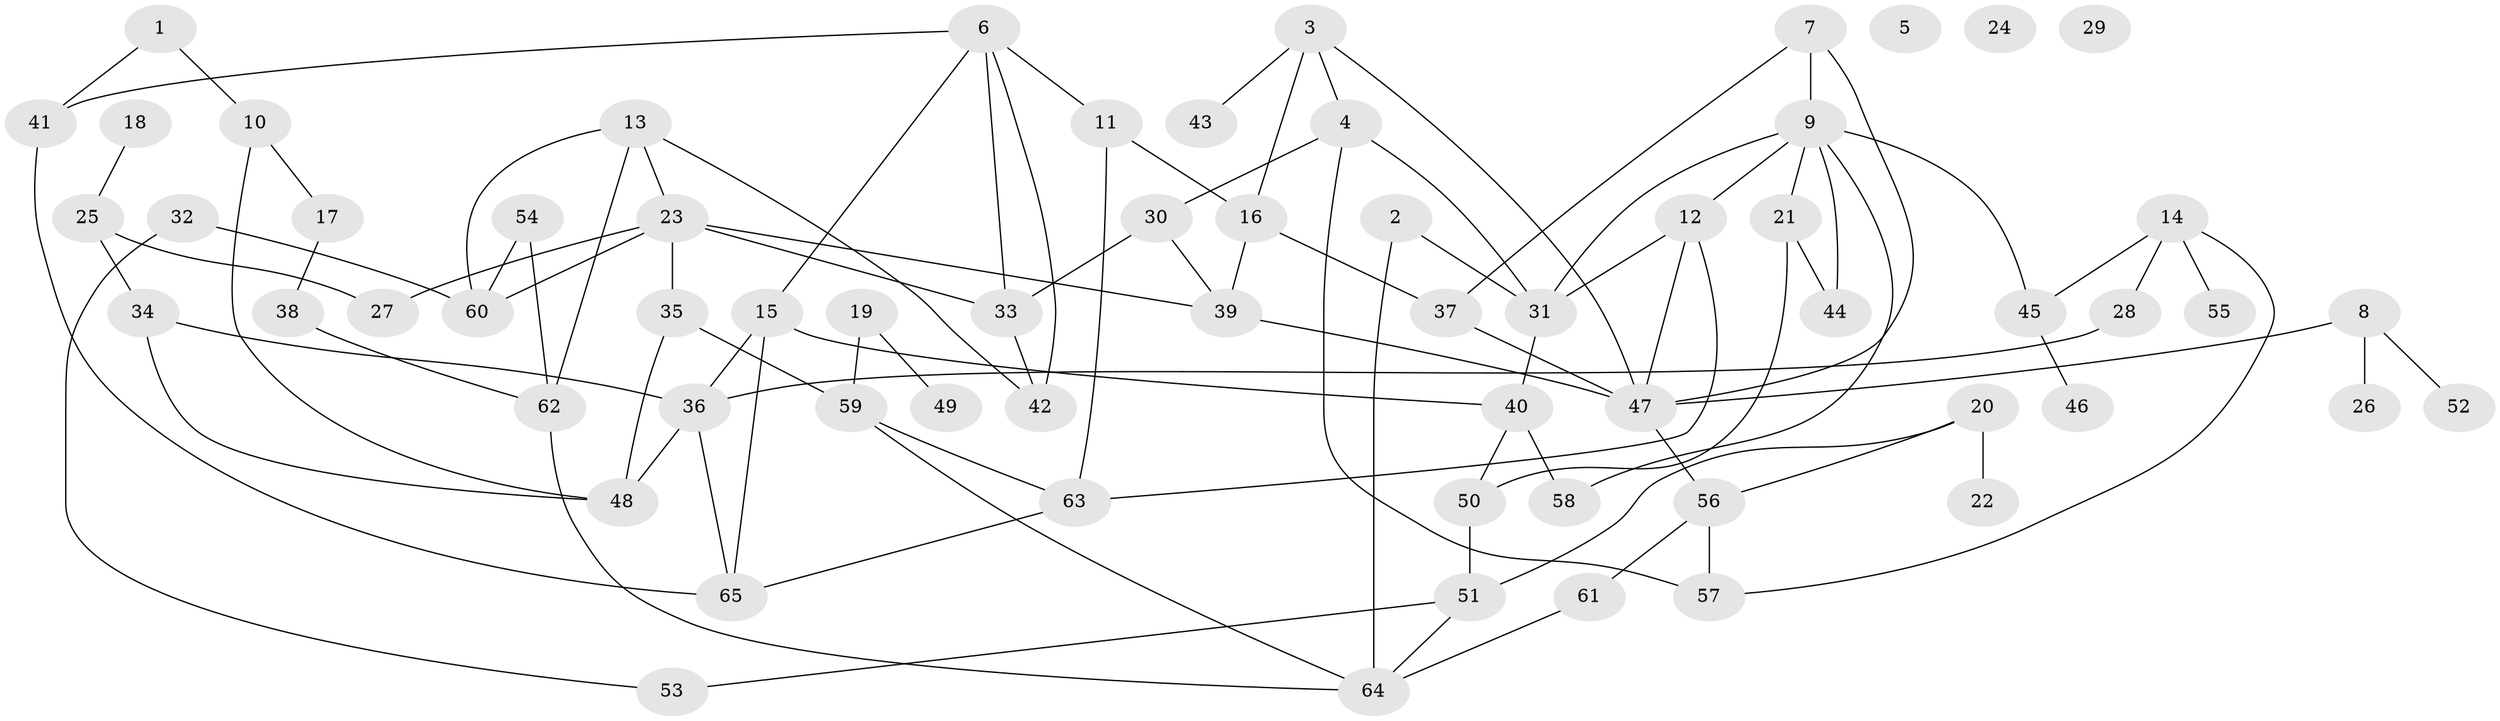// Generated by graph-tools (version 1.1) at 2025/33/03/09/25 02:33:37]
// undirected, 65 vertices, 97 edges
graph export_dot {
graph [start="1"]
  node [color=gray90,style=filled];
  1;
  2;
  3;
  4;
  5;
  6;
  7;
  8;
  9;
  10;
  11;
  12;
  13;
  14;
  15;
  16;
  17;
  18;
  19;
  20;
  21;
  22;
  23;
  24;
  25;
  26;
  27;
  28;
  29;
  30;
  31;
  32;
  33;
  34;
  35;
  36;
  37;
  38;
  39;
  40;
  41;
  42;
  43;
  44;
  45;
  46;
  47;
  48;
  49;
  50;
  51;
  52;
  53;
  54;
  55;
  56;
  57;
  58;
  59;
  60;
  61;
  62;
  63;
  64;
  65;
  1 -- 10;
  1 -- 41;
  2 -- 31;
  2 -- 64;
  3 -- 4;
  3 -- 16;
  3 -- 43;
  3 -- 47;
  4 -- 30;
  4 -- 31;
  4 -- 57;
  6 -- 11;
  6 -- 15;
  6 -- 33;
  6 -- 41;
  6 -- 42;
  7 -- 9;
  7 -- 37;
  7 -- 47;
  8 -- 26;
  8 -- 47;
  8 -- 52;
  9 -- 12;
  9 -- 21;
  9 -- 31;
  9 -- 44;
  9 -- 45;
  9 -- 58;
  10 -- 17;
  10 -- 48;
  11 -- 16;
  11 -- 63;
  12 -- 31;
  12 -- 47;
  12 -- 63;
  13 -- 23;
  13 -- 42;
  13 -- 60;
  13 -- 62;
  14 -- 28;
  14 -- 45;
  14 -- 55;
  14 -- 57;
  15 -- 36;
  15 -- 40;
  15 -- 65;
  16 -- 37;
  16 -- 39;
  17 -- 38;
  18 -- 25;
  19 -- 49;
  19 -- 59;
  20 -- 22;
  20 -- 51;
  20 -- 56;
  21 -- 44;
  21 -- 50;
  23 -- 27;
  23 -- 33;
  23 -- 35;
  23 -- 39;
  23 -- 60;
  25 -- 27;
  25 -- 34;
  28 -- 36;
  30 -- 33;
  30 -- 39;
  31 -- 40;
  32 -- 53;
  32 -- 60;
  33 -- 42;
  34 -- 36;
  34 -- 48;
  35 -- 48;
  35 -- 59;
  36 -- 48;
  36 -- 65;
  37 -- 47;
  38 -- 62;
  39 -- 47;
  40 -- 50;
  40 -- 58;
  41 -- 65;
  45 -- 46;
  47 -- 56;
  50 -- 51;
  51 -- 53;
  51 -- 64;
  54 -- 60;
  54 -- 62;
  56 -- 57;
  56 -- 61;
  59 -- 63;
  59 -- 64;
  61 -- 64;
  62 -- 64;
  63 -- 65;
}
